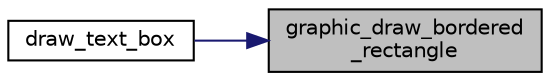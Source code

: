 digraph "graphic_draw_bordered_rectangle"
{
 // INTERACTIVE_SVG=YES
 // LATEX_PDF_SIZE
  edge [fontname="Helvetica",fontsize="10",labelfontname="Helvetica",labelfontsize="10"];
  node [fontname="Helvetica",fontsize="10",shape=record];
  rankdir="RL";
  Node1 [label="graphic_draw_bordered\l_rectangle",height=0.2,width=0.4,color="black", fillcolor="grey75", style="filled", fontcolor="black",tooltip=" "];
  Node1 -> Node2 [dir="back",color="midnightblue",fontsize="10",style="solid",fontname="Helvetica"];
  Node2 [label="draw_text_box",height=0.2,width=0.4,color="black", fillcolor="white", style="filled",URL="$race_8c.html#a9bf774e6bbfb8999c24e5d503842ecc1",tooltip=" "];
}

